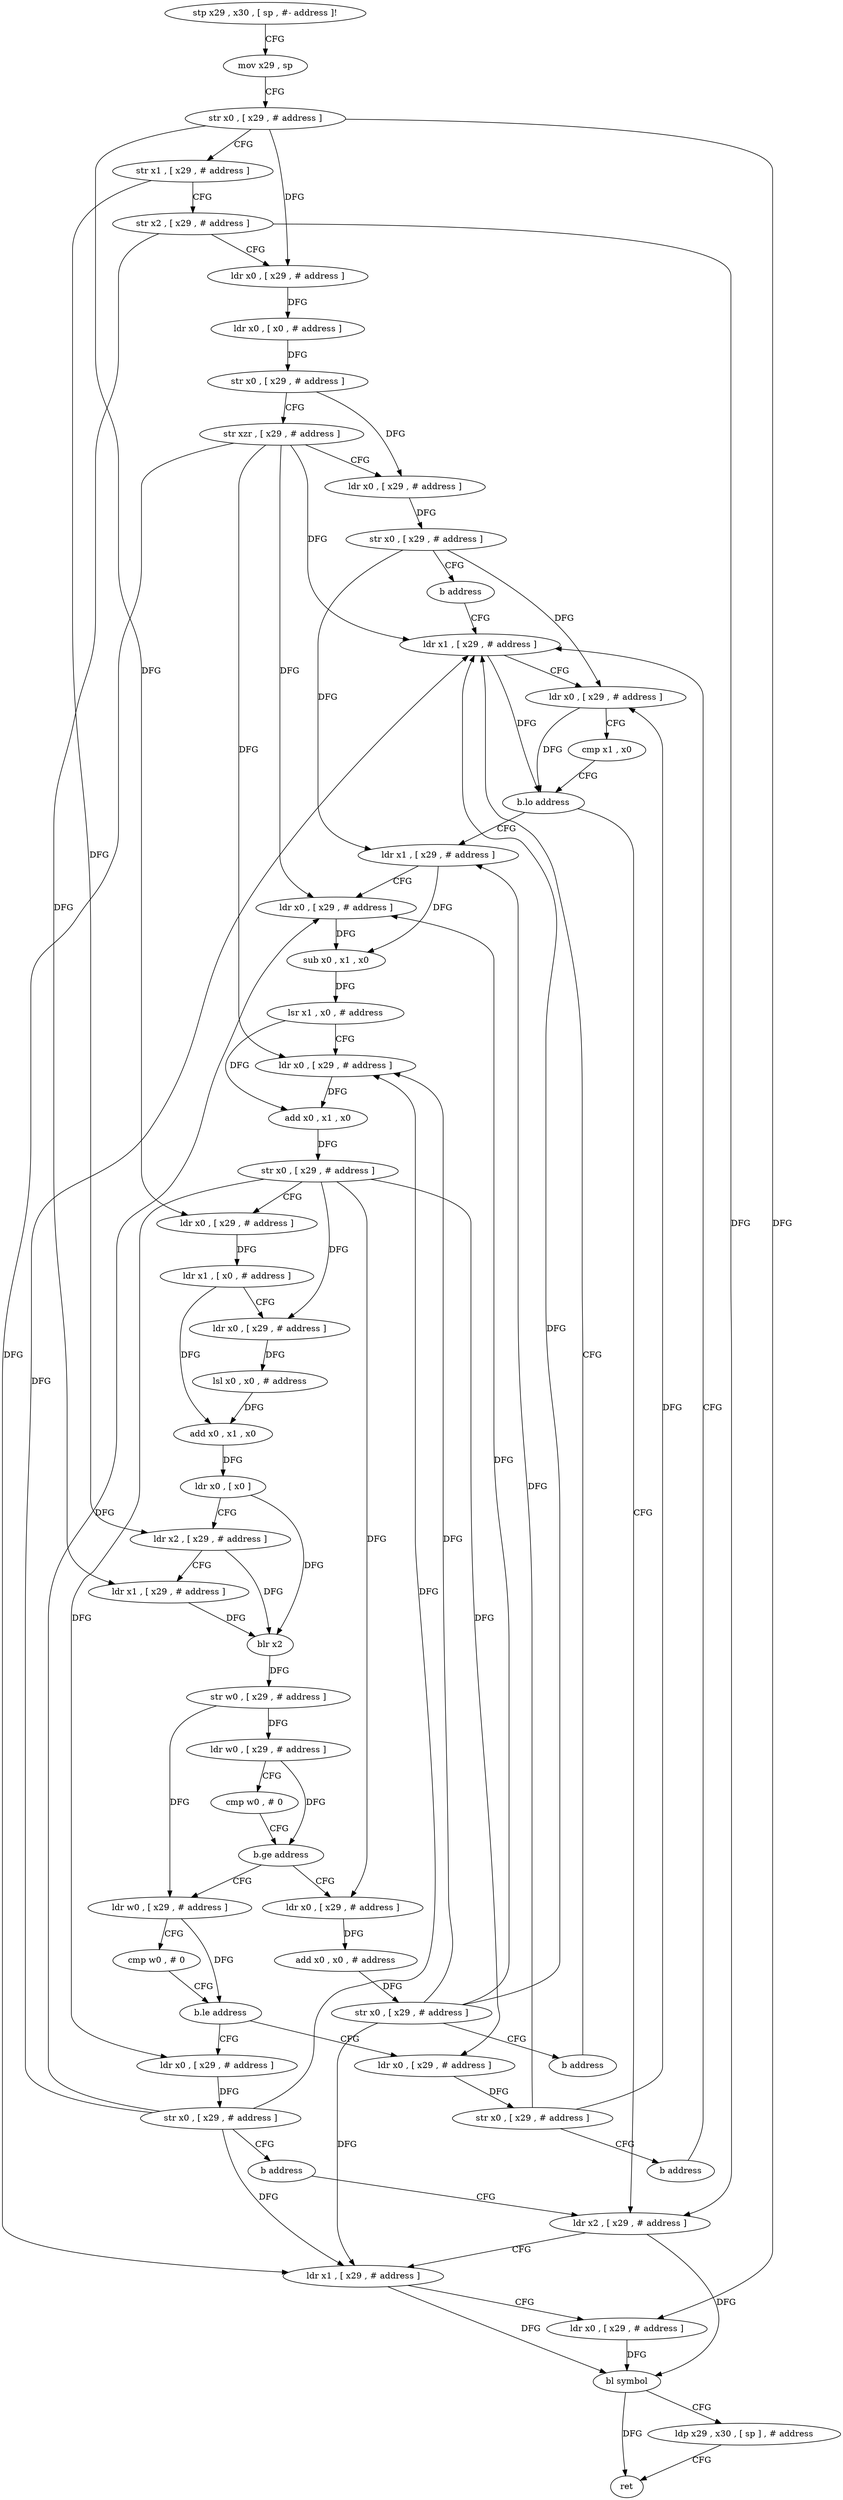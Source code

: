digraph "func" {
"192876" [label = "stp x29 , x30 , [ sp , #- address ]!" ]
"192880" [label = "mov x29 , sp" ]
"192884" [label = "str x0 , [ x29 , # address ]" ]
"192888" [label = "str x1 , [ x29 , # address ]" ]
"192892" [label = "str x2 , [ x29 , # address ]" ]
"192896" [label = "ldr x0 , [ x29 , # address ]" ]
"192900" [label = "ldr x0 , [ x0 , # address ]" ]
"192904" [label = "str x0 , [ x29 , # address ]" ]
"192908" [label = "str xzr , [ x29 , # address ]" ]
"192912" [label = "ldr x0 , [ x29 , # address ]" ]
"192916" [label = "str x0 , [ x29 , # address ]" ]
"192920" [label = "b address" ]
"193056" [label = "ldr x1 , [ x29 , # address ]" ]
"193060" [label = "ldr x0 , [ x29 , # address ]" ]
"193064" [label = "cmp x1 , x0" ]
"193068" [label = "b.lo address" ]
"192924" [label = "ldr x1 , [ x29 , # address ]" ]
"193072" [label = "ldr x2 , [ x29 , # address ]" ]
"192928" [label = "ldr x0 , [ x29 , # address ]" ]
"192932" [label = "sub x0 , x1 , x0" ]
"192936" [label = "lsr x1 , x0 , # address" ]
"192940" [label = "ldr x0 , [ x29 , # address ]" ]
"192944" [label = "add x0 , x1 , x0" ]
"192948" [label = "str x0 , [ x29 , # address ]" ]
"192952" [label = "ldr x0 , [ x29 , # address ]" ]
"192956" [label = "ldr x1 , [ x0 , # address ]" ]
"192960" [label = "ldr x0 , [ x29 , # address ]" ]
"192964" [label = "lsl x0 , x0 , # address" ]
"192968" [label = "add x0 , x1 , x0" ]
"192972" [label = "ldr x0 , [ x0 ]" ]
"192976" [label = "ldr x2 , [ x29 , # address ]" ]
"192980" [label = "ldr x1 , [ x29 , # address ]" ]
"192984" [label = "blr x2" ]
"192988" [label = "str w0 , [ x29 , # address ]" ]
"192992" [label = "ldr w0 , [ x29 , # address ]" ]
"192996" [label = "cmp w0 , # 0" ]
"193000" [label = "b.ge address" ]
"193020" [label = "ldr w0 , [ x29 , # address ]" ]
"193004" [label = "ldr x0 , [ x29 , # address ]" ]
"193076" [label = "ldr x1 , [ x29 , # address ]" ]
"193080" [label = "ldr x0 , [ x29 , # address ]" ]
"193084" [label = "bl symbol" ]
"193088" [label = "ldp x29 , x30 , [ sp ] , # address" ]
"193092" [label = "ret" ]
"193024" [label = "cmp w0 , # 0" ]
"193028" [label = "b.le address" ]
"193044" [label = "ldr x0 , [ x29 , # address ]" ]
"193032" [label = "ldr x0 , [ x29 , # address ]" ]
"193008" [label = "add x0 , x0 , # address" ]
"193012" [label = "str x0 , [ x29 , # address ]" ]
"193016" [label = "b address" ]
"193048" [label = "str x0 , [ x29 , # address ]" ]
"193052" [label = "b address" ]
"193036" [label = "str x0 , [ x29 , # address ]" ]
"193040" [label = "b address" ]
"192876" -> "192880" [ label = "CFG" ]
"192880" -> "192884" [ label = "CFG" ]
"192884" -> "192888" [ label = "CFG" ]
"192884" -> "192896" [ label = "DFG" ]
"192884" -> "192952" [ label = "DFG" ]
"192884" -> "193080" [ label = "DFG" ]
"192888" -> "192892" [ label = "CFG" ]
"192888" -> "192976" [ label = "DFG" ]
"192892" -> "192896" [ label = "CFG" ]
"192892" -> "192980" [ label = "DFG" ]
"192892" -> "193072" [ label = "DFG" ]
"192896" -> "192900" [ label = "DFG" ]
"192900" -> "192904" [ label = "DFG" ]
"192904" -> "192908" [ label = "CFG" ]
"192904" -> "192912" [ label = "DFG" ]
"192908" -> "192912" [ label = "CFG" ]
"192908" -> "193056" [ label = "DFG" ]
"192908" -> "192928" [ label = "DFG" ]
"192908" -> "192940" [ label = "DFG" ]
"192908" -> "193076" [ label = "DFG" ]
"192912" -> "192916" [ label = "DFG" ]
"192916" -> "192920" [ label = "CFG" ]
"192916" -> "193060" [ label = "DFG" ]
"192916" -> "192924" [ label = "DFG" ]
"192920" -> "193056" [ label = "CFG" ]
"193056" -> "193060" [ label = "CFG" ]
"193056" -> "193068" [ label = "DFG" ]
"193060" -> "193064" [ label = "CFG" ]
"193060" -> "193068" [ label = "DFG" ]
"193064" -> "193068" [ label = "CFG" ]
"193068" -> "192924" [ label = "CFG" ]
"193068" -> "193072" [ label = "CFG" ]
"192924" -> "192928" [ label = "CFG" ]
"192924" -> "192932" [ label = "DFG" ]
"193072" -> "193076" [ label = "CFG" ]
"193072" -> "193084" [ label = "DFG" ]
"192928" -> "192932" [ label = "DFG" ]
"192932" -> "192936" [ label = "DFG" ]
"192936" -> "192940" [ label = "CFG" ]
"192936" -> "192944" [ label = "DFG" ]
"192940" -> "192944" [ label = "DFG" ]
"192944" -> "192948" [ label = "DFG" ]
"192948" -> "192952" [ label = "CFG" ]
"192948" -> "192960" [ label = "DFG" ]
"192948" -> "193004" [ label = "DFG" ]
"192948" -> "193044" [ label = "DFG" ]
"192948" -> "193032" [ label = "DFG" ]
"192952" -> "192956" [ label = "DFG" ]
"192956" -> "192960" [ label = "CFG" ]
"192956" -> "192968" [ label = "DFG" ]
"192960" -> "192964" [ label = "DFG" ]
"192964" -> "192968" [ label = "DFG" ]
"192968" -> "192972" [ label = "DFG" ]
"192972" -> "192976" [ label = "CFG" ]
"192972" -> "192984" [ label = "DFG" ]
"192976" -> "192980" [ label = "CFG" ]
"192976" -> "192984" [ label = "DFG" ]
"192980" -> "192984" [ label = "DFG" ]
"192984" -> "192988" [ label = "DFG" ]
"192988" -> "192992" [ label = "DFG" ]
"192988" -> "193020" [ label = "DFG" ]
"192992" -> "192996" [ label = "CFG" ]
"192992" -> "193000" [ label = "DFG" ]
"192996" -> "193000" [ label = "CFG" ]
"193000" -> "193020" [ label = "CFG" ]
"193000" -> "193004" [ label = "CFG" ]
"193020" -> "193024" [ label = "CFG" ]
"193020" -> "193028" [ label = "DFG" ]
"193004" -> "193008" [ label = "DFG" ]
"193076" -> "193080" [ label = "CFG" ]
"193076" -> "193084" [ label = "DFG" ]
"193080" -> "193084" [ label = "DFG" ]
"193084" -> "193088" [ label = "CFG" ]
"193084" -> "193092" [ label = "DFG" ]
"193088" -> "193092" [ label = "CFG" ]
"193024" -> "193028" [ label = "CFG" ]
"193028" -> "193044" [ label = "CFG" ]
"193028" -> "193032" [ label = "CFG" ]
"193044" -> "193048" [ label = "DFG" ]
"193032" -> "193036" [ label = "DFG" ]
"193008" -> "193012" [ label = "DFG" ]
"193012" -> "193016" [ label = "CFG" ]
"193012" -> "193056" [ label = "DFG" ]
"193012" -> "192928" [ label = "DFG" ]
"193012" -> "192940" [ label = "DFG" ]
"193012" -> "193076" [ label = "DFG" ]
"193016" -> "193056" [ label = "CFG" ]
"193048" -> "193052" [ label = "CFG" ]
"193048" -> "193056" [ label = "DFG" ]
"193048" -> "192928" [ label = "DFG" ]
"193048" -> "192940" [ label = "DFG" ]
"193048" -> "193076" [ label = "DFG" ]
"193052" -> "193072" [ label = "CFG" ]
"193036" -> "193040" [ label = "CFG" ]
"193036" -> "193060" [ label = "DFG" ]
"193036" -> "192924" [ label = "DFG" ]
"193040" -> "193056" [ label = "CFG" ]
}
